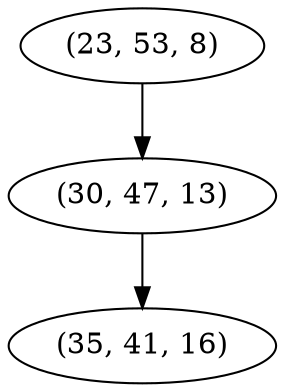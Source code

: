 digraph tree {
    "(23, 53, 8)";
    "(30, 47, 13)";
    "(35, 41, 16)";
    "(23, 53, 8)" -> "(30, 47, 13)";
    "(30, 47, 13)" -> "(35, 41, 16)";
}
